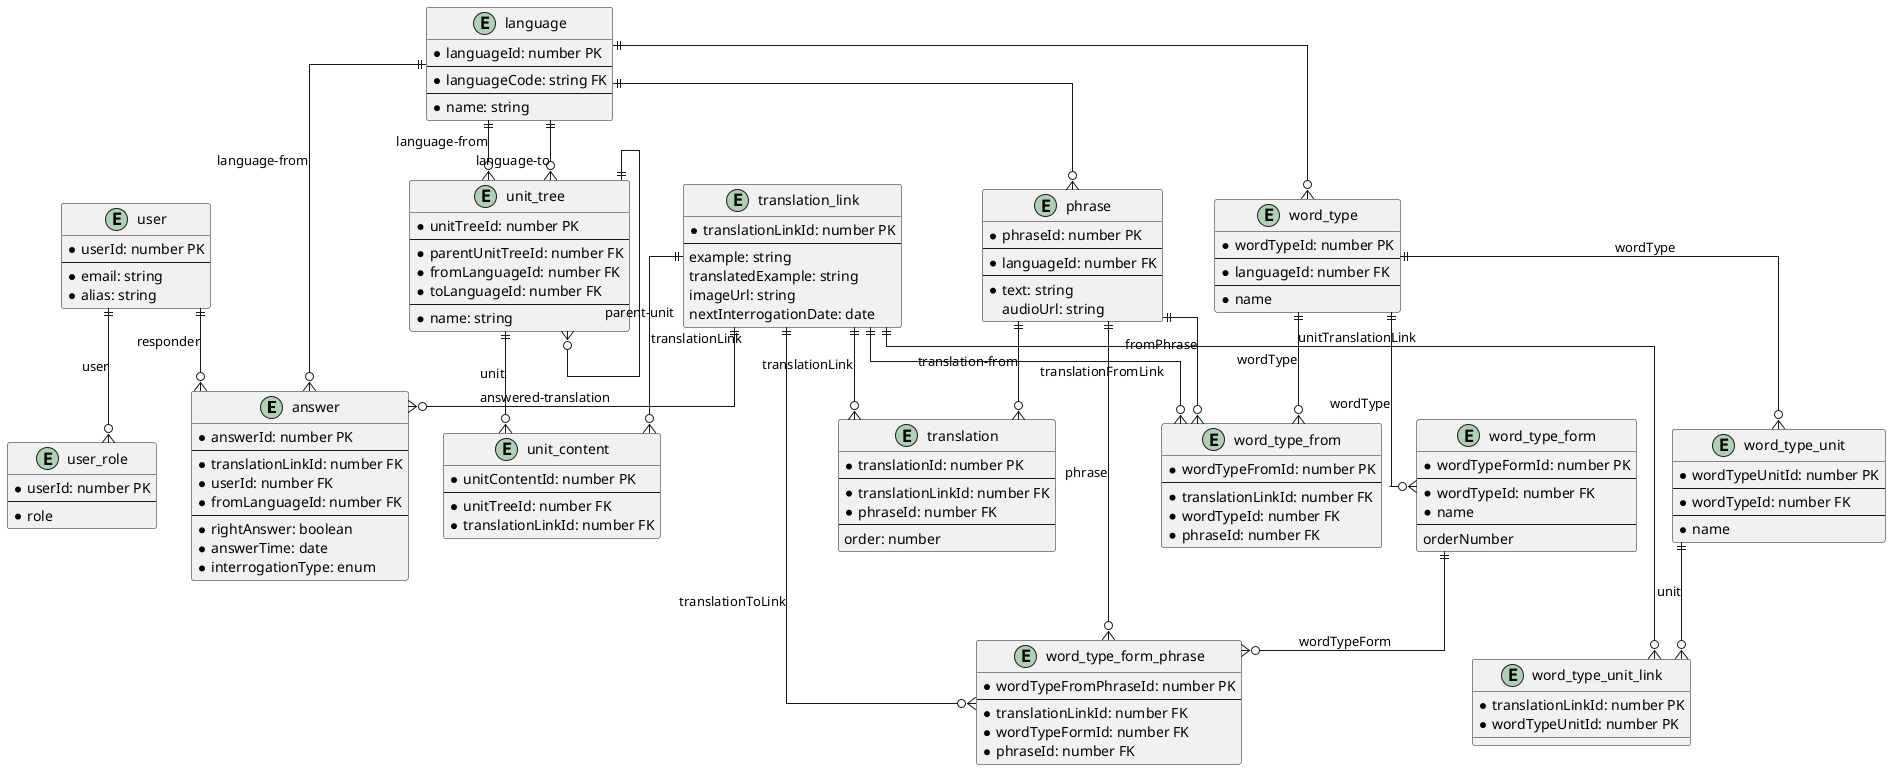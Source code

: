 @startuml
' hide the spot
' hide circle
' avoid problems with angled crows feet
skinparam linetype ortho

entity answer {
*answerId: number PK
--
*translationLinkId: number FK
*userId: number FK
*fromLanguageId: number FK
--
*rightAnswer: boolean
*answerTime: date
*interrogationType: enum
}
entity language {
*languageId: number PK
--
*languageCode: string FK
--
*name: string
}
entity phrase {
*phraseId: number PK
--
*languageId: number FK
--
*text: string
audioUrl: string
}
entity translation {
*translationId: number PK
--
*translationLinkId: number FK
*phraseId: number FK
--
order: number
}
entity translation_link {
*translationLinkId: number PK
--
example: string
translatedExample: string
imageUrl: string
nextInterrogationDate: date
}
entity unit_content {
*unitContentId: number PK
--
*unitTreeId: number FK
*translationLinkId: number FK
}
entity unit_tree {
*unitTreeId: number PK
--
*parentUnitTreeId: number FK
*fromLanguageId: number FK
*toLanguageId: number FK
--
*name: string
}
entity user {
*userId: number PK
--
*email: string
*alias: string
}
entity user_role {
*userId: number PK
--
*role
}
entity word_type {
*wordTypeId: number PK
--
*languageId: number FK
--
*name
}
entity word_type_from {
*wordTypeFromId: number PK
--
*translationLinkId: number FK
*wordTypeId: number FK
*phraseId: number FK
}
entity word_type_form_phrase {
*wordTypeFromPhraseId: number PK
--
*translationLinkId: number FK
*wordTypeFormId: number FK
*phraseId: number FK
}
entity word_type_form {
*wordTypeFormId: number PK
--
*wordTypeId: number FK
*name
--
orderNumber
}
entity word_type_unit {
*wordTypeUnitId: number PK
--
*wordTypeId: number FK
--
*name
}
entity word_type_unit_link {
*translationLinkId: number PK
*wordTypeUnitId: number PK
}

    translation_link ||--o{ word_type_unit_link: unitTranslationLink
    word_type_unit ||--o{ word_type_unit_link: unit
    word_type ||--o{ word_type_unit: wordType
    word_type ||--o{ word_type_form: wordType
    word_type ||--o{ word_type_from: wordType
    translation_link ||--o{ word_type_from: translationFromLink
    phrase ||--o{ word_type_from: fromPhrase
    phrase ||--o{ word_type_form_phrase: phrase
    translation_link ||--o{ word_type_form_phrase: translationToLink
    word_type_form ||--o{ word_type_form_phrase: wordTypeForm
    language ||--o{ word_type
    user ||--o{ answer: responder
    translation_link ||--o{ answer: answered-translation
    language ||--o{ answer: language-from
    language ||--o{ phrase
    phrase ||--o{ translation: translation-from
    translation_link ||--o{ translation: translationLink
    unit_tree ||--o{ unit_tree: parent-unit
    language ||--o{ unit_tree: language-from
    language ||--o{ unit_tree: language-to
    unit_tree ||--o{ unit_content: unit
    translation_link ||--o{ unit_content: translationLink
    user ||--o{ user_role: user

@enduml
